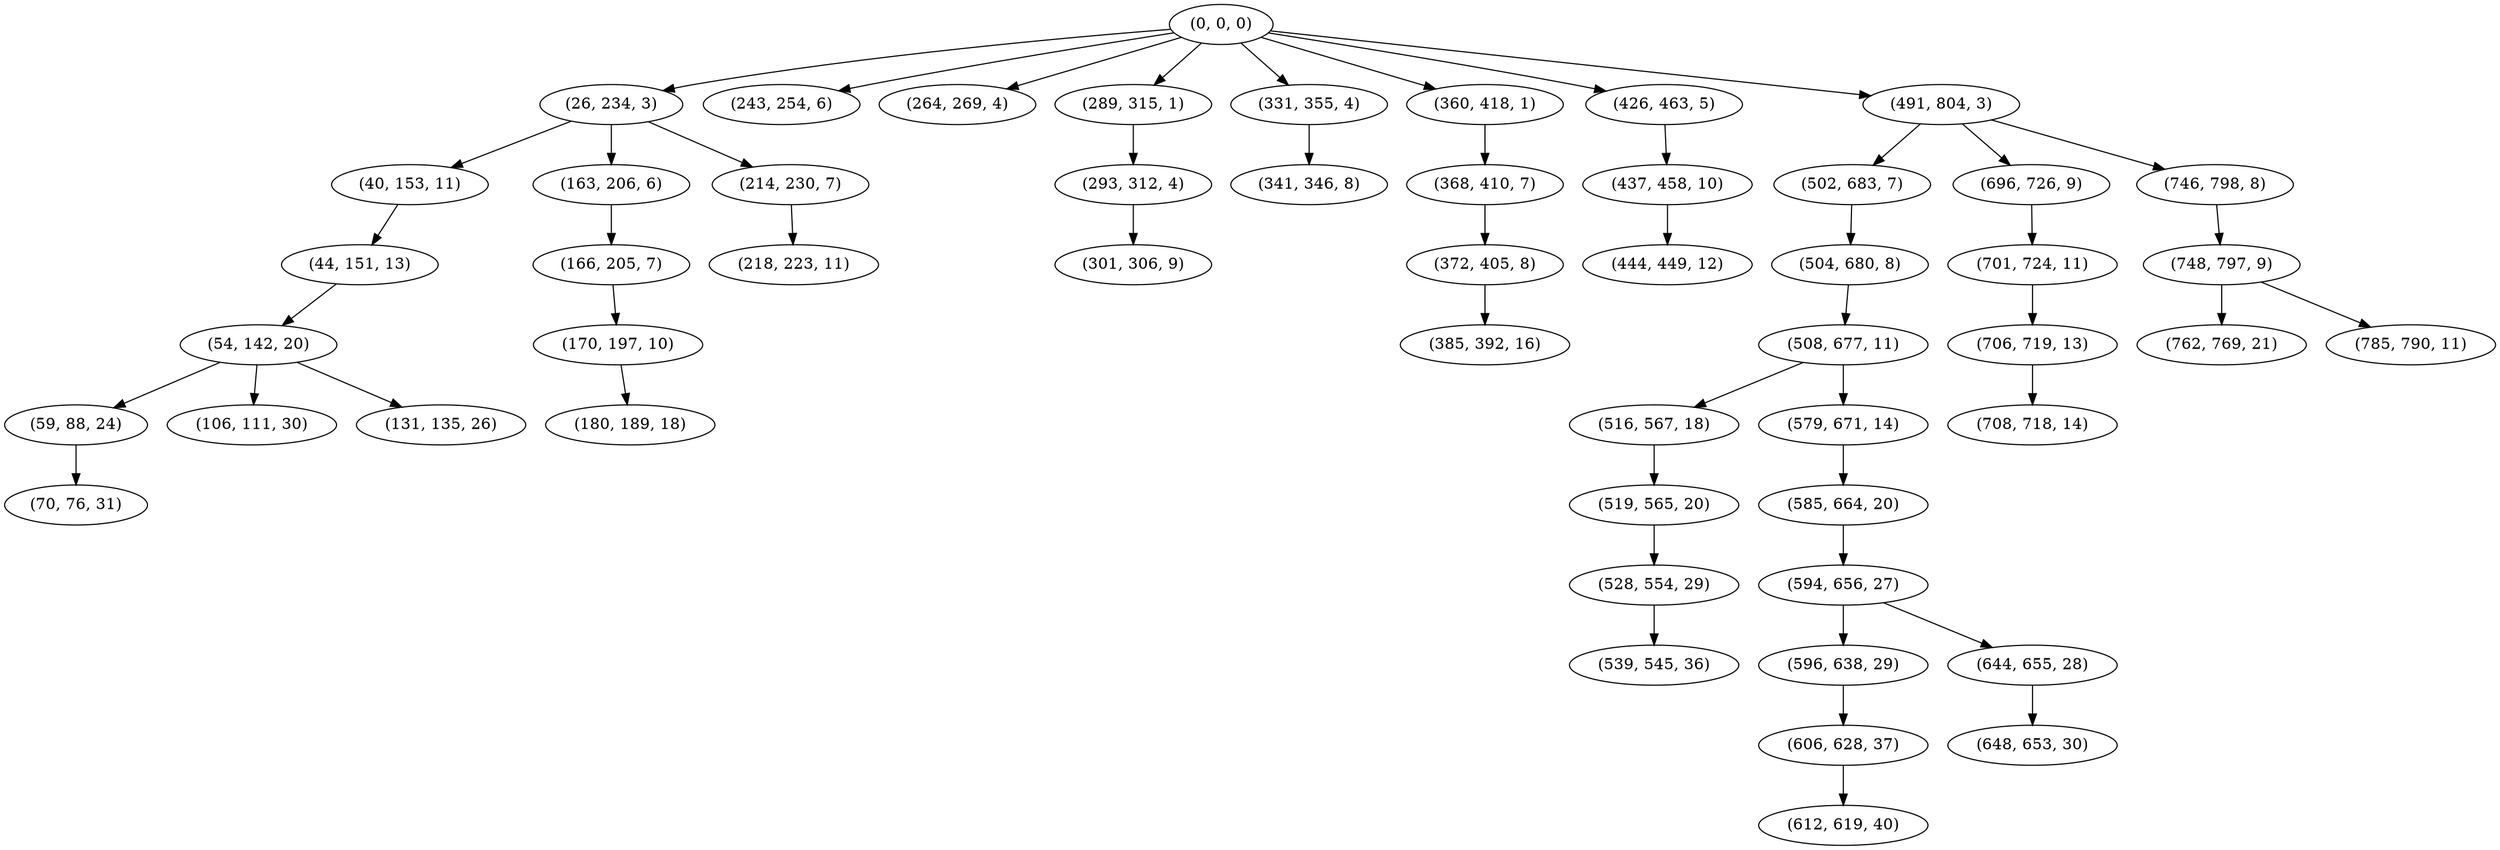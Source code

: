 digraph tree {
    "(0, 0, 0)";
    "(26, 234, 3)";
    "(40, 153, 11)";
    "(44, 151, 13)";
    "(54, 142, 20)";
    "(59, 88, 24)";
    "(70, 76, 31)";
    "(106, 111, 30)";
    "(131, 135, 26)";
    "(163, 206, 6)";
    "(166, 205, 7)";
    "(170, 197, 10)";
    "(180, 189, 18)";
    "(214, 230, 7)";
    "(218, 223, 11)";
    "(243, 254, 6)";
    "(264, 269, 4)";
    "(289, 315, 1)";
    "(293, 312, 4)";
    "(301, 306, 9)";
    "(331, 355, 4)";
    "(341, 346, 8)";
    "(360, 418, 1)";
    "(368, 410, 7)";
    "(372, 405, 8)";
    "(385, 392, 16)";
    "(426, 463, 5)";
    "(437, 458, 10)";
    "(444, 449, 12)";
    "(491, 804, 3)";
    "(502, 683, 7)";
    "(504, 680, 8)";
    "(508, 677, 11)";
    "(516, 567, 18)";
    "(519, 565, 20)";
    "(528, 554, 29)";
    "(539, 545, 36)";
    "(579, 671, 14)";
    "(585, 664, 20)";
    "(594, 656, 27)";
    "(596, 638, 29)";
    "(606, 628, 37)";
    "(612, 619, 40)";
    "(644, 655, 28)";
    "(648, 653, 30)";
    "(696, 726, 9)";
    "(701, 724, 11)";
    "(706, 719, 13)";
    "(708, 718, 14)";
    "(746, 798, 8)";
    "(748, 797, 9)";
    "(762, 769, 21)";
    "(785, 790, 11)";
    "(0, 0, 0)" -> "(26, 234, 3)";
    "(0, 0, 0)" -> "(243, 254, 6)";
    "(0, 0, 0)" -> "(264, 269, 4)";
    "(0, 0, 0)" -> "(289, 315, 1)";
    "(0, 0, 0)" -> "(331, 355, 4)";
    "(0, 0, 0)" -> "(360, 418, 1)";
    "(0, 0, 0)" -> "(426, 463, 5)";
    "(0, 0, 0)" -> "(491, 804, 3)";
    "(26, 234, 3)" -> "(40, 153, 11)";
    "(26, 234, 3)" -> "(163, 206, 6)";
    "(26, 234, 3)" -> "(214, 230, 7)";
    "(40, 153, 11)" -> "(44, 151, 13)";
    "(44, 151, 13)" -> "(54, 142, 20)";
    "(54, 142, 20)" -> "(59, 88, 24)";
    "(54, 142, 20)" -> "(106, 111, 30)";
    "(54, 142, 20)" -> "(131, 135, 26)";
    "(59, 88, 24)" -> "(70, 76, 31)";
    "(163, 206, 6)" -> "(166, 205, 7)";
    "(166, 205, 7)" -> "(170, 197, 10)";
    "(170, 197, 10)" -> "(180, 189, 18)";
    "(214, 230, 7)" -> "(218, 223, 11)";
    "(289, 315, 1)" -> "(293, 312, 4)";
    "(293, 312, 4)" -> "(301, 306, 9)";
    "(331, 355, 4)" -> "(341, 346, 8)";
    "(360, 418, 1)" -> "(368, 410, 7)";
    "(368, 410, 7)" -> "(372, 405, 8)";
    "(372, 405, 8)" -> "(385, 392, 16)";
    "(426, 463, 5)" -> "(437, 458, 10)";
    "(437, 458, 10)" -> "(444, 449, 12)";
    "(491, 804, 3)" -> "(502, 683, 7)";
    "(491, 804, 3)" -> "(696, 726, 9)";
    "(491, 804, 3)" -> "(746, 798, 8)";
    "(502, 683, 7)" -> "(504, 680, 8)";
    "(504, 680, 8)" -> "(508, 677, 11)";
    "(508, 677, 11)" -> "(516, 567, 18)";
    "(508, 677, 11)" -> "(579, 671, 14)";
    "(516, 567, 18)" -> "(519, 565, 20)";
    "(519, 565, 20)" -> "(528, 554, 29)";
    "(528, 554, 29)" -> "(539, 545, 36)";
    "(579, 671, 14)" -> "(585, 664, 20)";
    "(585, 664, 20)" -> "(594, 656, 27)";
    "(594, 656, 27)" -> "(596, 638, 29)";
    "(594, 656, 27)" -> "(644, 655, 28)";
    "(596, 638, 29)" -> "(606, 628, 37)";
    "(606, 628, 37)" -> "(612, 619, 40)";
    "(644, 655, 28)" -> "(648, 653, 30)";
    "(696, 726, 9)" -> "(701, 724, 11)";
    "(701, 724, 11)" -> "(706, 719, 13)";
    "(706, 719, 13)" -> "(708, 718, 14)";
    "(746, 798, 8)" -> "(748, 797, 9)";
    "(748, 797, 9)" -> "(762, 769, 21)";
    "(748, 797, 9)" -> "(785, 790, 11)";
}

